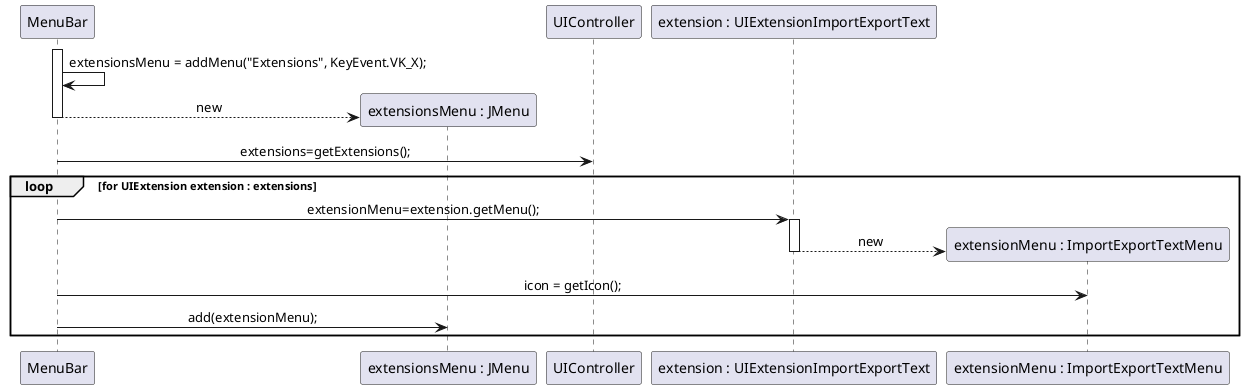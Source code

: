@startuml ipc04_2_design_part3.png

skinparam sequenceMessageAlign center

participant MenuBar as MB
  participant "extensionsMenu : JMenu" as extensionsMenu
  participant UIController as UIC
  participant "extension : UIExtensionImportExportText" as UIE
  participant "extensionMenu : ImportExportTextMenu" as EM 


  activate MB
  MB -> MB : extensionsMenu = addMenu("Extensions", KeyEvent.VK_X);
  
    create extensionsMenu
    MB --> extensionsMenu : new
  deactivate MB
  MB -> UIC : extensions=getExtensions();
  loop for UIExtension extension : extensions
    MB -> UIE : extensionMenu=extension.getMenu();
    activate UIE
  	create EM
  	UIE --> EM : new
    deactivate UIE
    MB -> EM : icon = getIcon();
    MB -> extensionsMenu : add(extensionMenu); 
  end

@enduml
